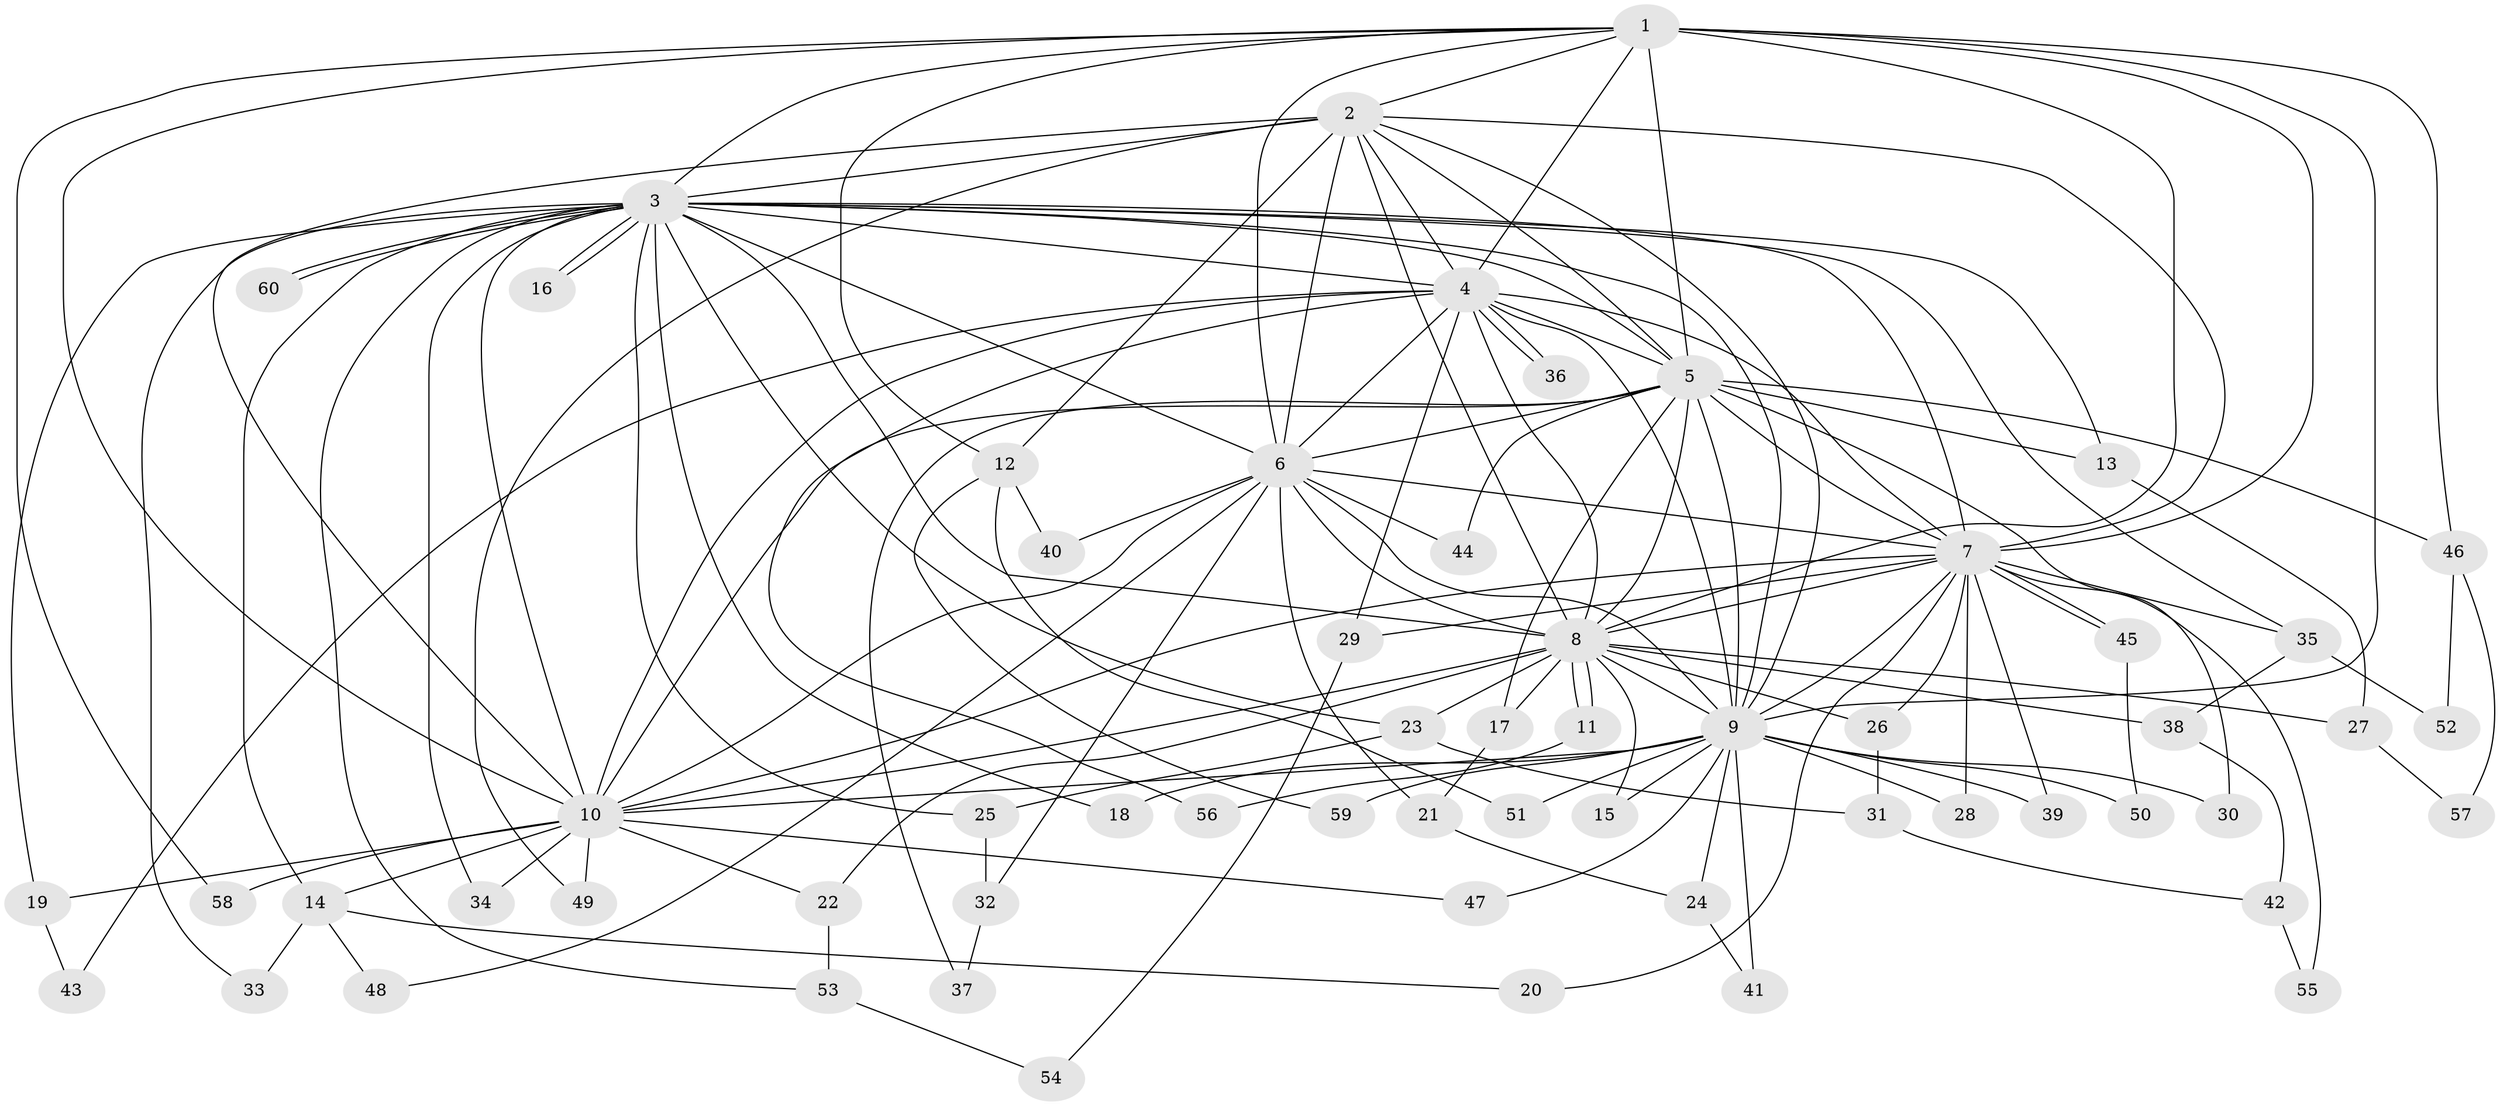 // coarse degree distribution, {14: 0.022727272727272728, 10: 0.022727272727272728, 19: 0.022727272727272728, 12: 0.022727272727272728, 20: 0.022727272727272728, 15: 0.022727272727272728, 17: 0.022727272727272728, 16: 0.022727272727272728, 3: 0.1590909090909091, 4: 0.1590909090909091, 2: 0.5}
// Generated by graph-tools (version 1.1) at 2025/41/03/06/25 10:41:41]
// undirected, 60 vertices, 145 edges
graph export_dot {
graph [start="1"]
  node [color=gray90,style=filled];
  1;
  2;
  3;
  4;
  5;
  6;
  7;
  8;
  9;
  10;
  11;
  12;
  13;
  14;
  15;
  16;
  17;
  18;
  19;
  20;
  21;
  22;
  23;
  24;
  25;
  26;
  27;
  28;
  29;
  30;
  31;
  32;
  33;
  34;
  35;
  36;
  37;
  38;
  39;
  40;
  41;
  42;
  43;
  44;
  45;
  46;
  47;
  48;
  49;
  50;
  51;
  52;
  53;
  54;
  55;
  56;
  57;
  58;
  59;
  60;
  1 -- 2;
  1 -- 3;
  1 -- 4;
  1 -- 5;
  1 -- 6;
  1 -- 7;
  1 -- 8;
  1 -- 9;
  1 -- 10;
  1 -- 12;
  1 -- 46;
  1 -- 58;
  2 -- 3;
  2 -- 4;
  2 -- 5;
  2 -- 6;
  2 -- 7;
  2 -- 8;
  2 -- 9;
  2 -- 10;
  2 -- 12;
  2 -- 49;
  3 -- 4;
  3 -- 5;
  3 -- 6;
  3 -- 7;
  3 -- 8;
  3 -- 9;
  3 -- 10;
  3 -- 13;
  3 -- 14;
  3 -- 16;
  3 -- 16;
  3 -- 18;
  3 -- 19;
  3 -- 23;
  3 -- 25;
  3 -- 33;
  3 -- 34;
  3 -- 35;
  3 -- 53;
  3 -- 60;
  3 -- 60;
  4 -- 5;
  4 -- 6;
  4 -- 7;
  4 -- 8;
  4 -- 9;
  4 -- 10;
  4 -- 29;
  4 -- 36;
  4 -- 36;
  4 -- 43;
  4 -- 56;
  5 -- 6;
  5 -- 7;
  5 -- 8;
  5 -- 9;
  5 -- 10;
  5 -- 13;
  5 -- 17;
  5 -- 30;
  5 -- 37;
  5 -- 44;
  5 -- 46;
  6 -- 7;
  6 -- 8;
  6 -- 9;
  6 -- 10;
  6 -- 21;
  6 -- 32;
  6 -- 40;
  6 -- 44;
  6 -- 48;
  7 -- 8;
  7 -- 9;
  7 -- 10;
  7 -- 20;
  7 -- 26;
  7 -- 28;
  7 -- 29;
  7 -- 35;
  7 -- 39;
  7 -- 45;
  7 -- 45;
  7 -- 55;
  8 -- 9;
  8 -- 10;
  8 -- 11;
  8 -- 11;
  8 -- 15;
  8 -- 17;
  8 -- 22;
  8 -- 23;
  8 -- 26;
  8 -- 27;
  8 -- 38;
  9 -- 10;
  9 -- 15;
  9 -- 18;
  9 -- 24;
  9 -- 28;
  9 -- 30;
  9 -- 39;
  9 -- 41;
  9 -- 47;
  9 -- 50;
  9 -- 51;
  9 -- 59;
  10 -- 14;
  10 -- 19;
  10 -- 22;
  10 -- 34;
  10 -- 47;
  10 -- 49;
  10 -- 58;
  11 -- 56;
  12 -- 40;
  12 -- 51;
  12 -- 59;
  13 -- 27;
  14 -- 20;
  14 -- 33;
  14 -- 48;
  17 -- 21;
  19 -- 43;
  21 -- 24;
  22 -- 53;
  23 -- 25;
  23 -- 31;
  24 -- 41;
  25 -- 32;
  26 -- 31;
  27 -- 57;
  29 -- 54;
  31 -- 42;
  32 -- 37;
  35 -- 38;
  35 -- 52;
  38 -- 42;
  42 -- 55;
  45 -- 50;
  46 -- 52;
  46 -- 57;
  53 -- 54;
}
